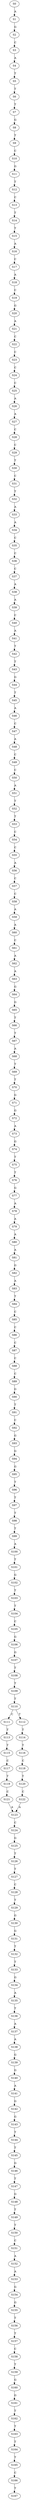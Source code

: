 strict digraph  {
	S0 -> S1 [ label = A ];
	S1 -> S2 [ label = G ];
	S2 -> S3 [ label = C ];
	S3 -> S4 [ label = A ];
	S4 -> S5 [ label = T ];
	S5 -> S6 [ label = T ];
	S6 -> S7 [ label = T ];
	S7 -> S8 [ label = G ];
	S8 -> S9 [ label = T ];
	S9 -> S10 [ label = C ];
	S10 -> S11 [ label = G ];
	S11 -> S12 [ label = T ];
	S12 -> S13 [ label = C ];
	S13 -> S14 [ label = T ];
	S14 -> S15 [ label = T ];
	S15 -> S16 [ label = A ];
	S16 -> S17 [ label = C ];
	S17 -> S18 [ label = A ];
	S18 -> S19 [ label = C ];
	S19 -> S20 [ label = G ];
	S20 -> S21 [ label = A ];
	S21 -> S22 [ label = C ];
	S22 -> S23 [ label = C ];
	S23 -> S24 [ label = C ];
	S24 -> S25 [ label = C ];
	S25 -> S26 [ label = A ];
	S26 -> S27 [ label = A ];
	S27 -> S28 [ label = C ];
	S28 -> S29 [ label = C ];
	S29 -> S30 [ label = T ];
	S30 -> S31 [ label = C ];
	S31 -> S32 [ label = T ];
	S32 -> S33 [ label = A ];
	S33 -> S34 [ label = A ];
	S34 -> S35 [ label = C ];
	S35 -> S36 [ label = C ];
	S36 -> S37 [ label = C ];
	S37 -> S38 [ label = A ];
	S38 -> S39 [ label = A ];
	S39 -> S40 [ label = C ];
	S40 -> S41 [ label = A ];
	S41 -> S42 [ label = T ];
	S42 -> S43 [ label = T ];
	S43 -> S44 [ label = G ];
	S44 -> S45 [ label = T ];
	S45 -> S46 [ label = A ];
	S46 -> S47 [ label = C ];
	S47 -> S48 [ label = A ];
	S48 -> S49 [ label = C ];
	S49 -> S50 [ label = C ];
	S50 -> S51 [ label = A ];
	S51 -> S52 [ label = T ];
	S52 -> S53 [ label = T ];
	S53 -> S54 [ label = C ];
	S54 -> S55 [ label = C ];
	S55 -> S56 [ label = A ];
	S56 -> S57 [ label = C ];
	S57 -> S58 [ label = C ];
	S58 -> S59 [ label = A ];
	S59 -> S60 [ label = A ];
	S60 -> S61 [ label = C ];
	S61 -> S62 [ label = A ];
	S62 -> S63 [ label = A ];
	S63 -> S64 [ label = G ];
	S64 -> S65 [ label = G ];
	S65 -> S66 [ label = T ];
	S66 -> S67 [ label = T ];
	S67 -> S68 [ label = A ];
	S68 -> S69 [ label = T ];
	S69 -> S70 [ label = T ];
	S70 -> S71 [ label = G ];
	S71 -> S72 [ label = G ];
	S72 -> S73 [ label = A ];
	S73 -> S74 [ label = G ];
	S74 -> S75 [ label = T ];
	S75 -> S76 [ label = T ];
	S76 -> S77 [ label = G ];
	S77 -> S78 [ label = A ];
	S78 -> S79 [ label = A ];
	S79 -> S80 [ label = A ];
	S80 -> S81 [ label = A ];
	S81 -> S82 [ label = G ];
	S82 -> S83 [ label = A ];
	S83 -> S84 [ label = T ];
	S84 -> S85 [ label = C ];
	S85 -> S86 [ label = C ];
	S86 -> S87 [ label = C ];
	S87 -> S88 [ label = C ];
	S88 -> S89 [ label = C ];
	S89 -> S90 [ label = G ];
	S90 -> S91 [ label = T ];
	S91 -> S92 [ label = C ];
	S92 -> S93 [ label = G ];
	S93 -> S94 [ label = G ];
	S94 -> S95 [ label = G ];
	S95 -> S96 [ label = T ];
	S96 -> S97 [ label = T ];
	S97 -> S98 [ label = T ];
	S98 -> S99 [ label = T ];
	S99 -> S100 [ label = A ];
	S100 -> S101 [ label = T ];
	S101 -> S102 [ label = G ];
	S102 -> S103 [ label = T ];
	S103 -> S104 [ label = T ];
	S104 -> S105 [ label = C ];
	S105 -> S106 [ label = G ];
	S106 -> S107 [ label = G ];
	S107 -> S108 [ label = T ];
	S108 -> S109 [ label = T ];
	S109 -> S110 [ label = T ];
	S110 -> S111 [ label = C ];
	S110 -> S112 [ label = T ];
	S111 -> S113 [ label = T ];
	S112 -> S114 [ label = T ];
	S113 -> S115 [ label = T ];
	S114 -> S116 [ label = T ];
	S115 -> S117 [ label = C ];
	S116 -> S118 [ label = C ];
	S117 -> S119 [ label = T ];
	S118 -> S120 [ label = T ];
	S119 -> S121 [ label = C ];
	S120 -> S122 [ label = C ];
	S121 -> S123 [ label = A ];
	S122 -> S123 [ label = A ];
	S123 -> S124 [ label = C ];
	S124 -> S125 [ label = G ];
	S125 -> S126 [ label = T ];
	S126 -> S127 [ label = T ];
	S127 -> S128 [ label = C ];
	S128 -> S129 [ label = T ];
	S129 -> S130 [ label = G ];
	S130 -> S131 [ label = G ];
	S131 -> S132 [ label = T ];
	S132 -> S133 [ label = T ];
	S133 -> S134 [ label = G ];
	S134 -> S135 [ label = A ];
	S135 -> S136 [ label = T ];
	S136 -> S137 [ label = A ];
	S137 -> S138 [ label = A ];
	S138 -> S139 [ label = G ];
	S139 -> S140 [ label = G ];
	S140 -> S141 [ label = A ];
	S141 -> S142 [ label = G ];
	S142 -> S143 [ label = G ];
	S143 -> S144 [ label = T ];
	S144 -> S145 [ label = T ];
	S145 -> S146 [ label = G ];
	S146 -> S147 [ label = T ];
	S147 -> S148 [ label = G ];
	S148 -> S149 [ label = T ];
	S149 -> S150 [ label = T ];
	S150 -> S151 [ label = C ];
	S151 -> S152 [ label = A ];
	S152 -> S153 [ label = A ];
	S153 -> S154 [ label = G ];
	S154 -> S155 [ label = G ];
	S155 -> S156 [ label = T ];
	S156 -> S157 [ label = T ];
	S157 -> S158 [ label = C ];
	S158 -> S159 [ label = T ];
	S159 -> S160 [ label = G ];
	S160 -> S161 [ label = G ];
	S161 -> S162 [ label = T ];
	S162 -> S163 [ label = T ];
	S163 -> S164 [ label = T ];
	S164 -> S165 [ label = T ];
	S165 -> S166 [ label = C ];
	S166 -> S167 [ label = T ];
}
